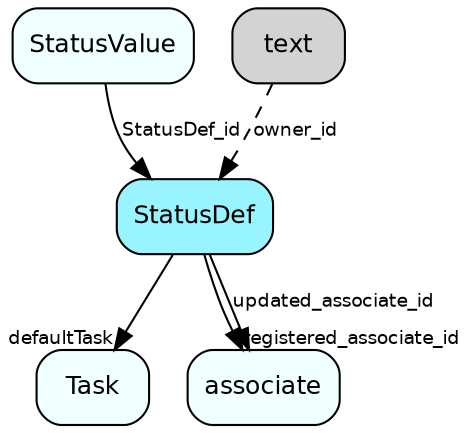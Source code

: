 digraph StatusDef  {
node [shape = box style="rounded, filled" fontname = "Helvetica" fontsize = "12" ]
edge [fontname = "Helvetica" fontsize = "9"]

StatusDef[fillcolor = "cadetblue1"]
Task[fillcolor = "azure1"]
associate[fillcolor = "azure1"]
StatusValue[fillcolor = "azure1"]
StatusDef -> Task [headlabel = "defaultTask"]
StatusDef -> associate [headlabel = "registered_associate_id"]
StatusDef -> associate [label = "updated_associate_id"]
text -> StatusDef [label = "owner_id" style="dashed"]
StatusValue -> StatusDef [label = "StatusDef_id"]
}
